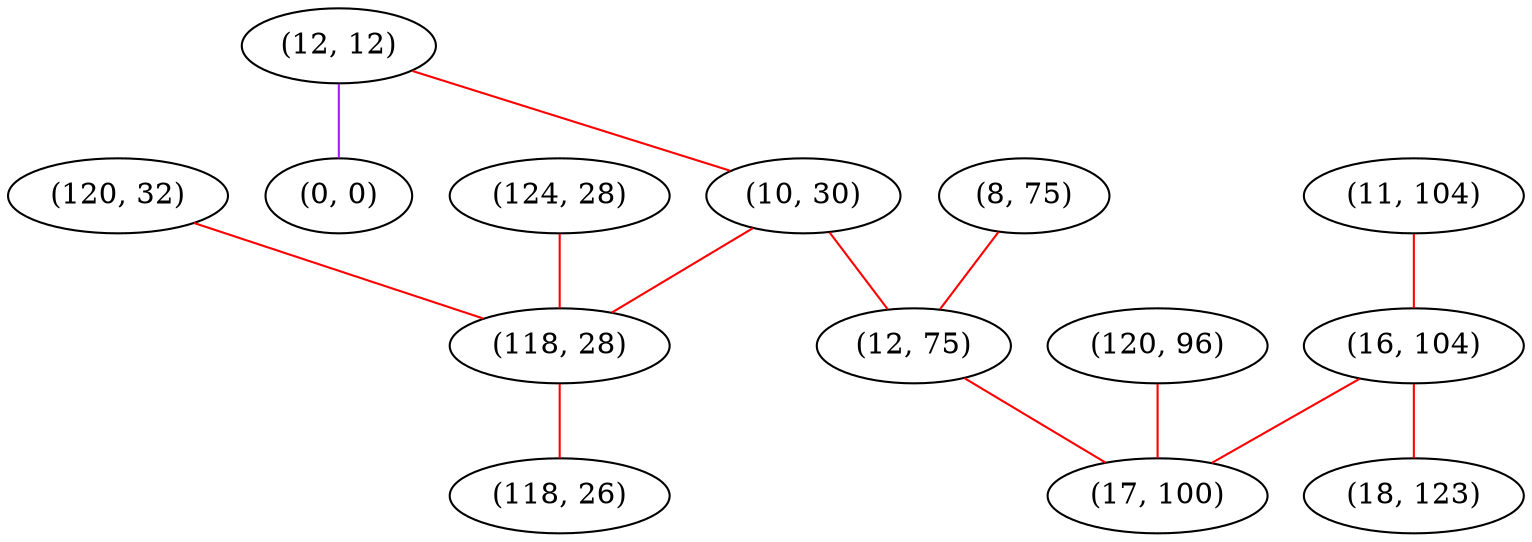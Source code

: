 graph "" {
"(12, 12)";
"(10, 30)";
"(120, 32)";
"(11, 104)";
"(8, 75)";
"(16, 104)";
"(18, 123)";
"(0, 0)";
"(12, 75)";
"(124, 28)";
"(118, 28)";
"(120, 96)";
"(17, 100)";
"(118, 26)";
"(12, 12)" -- "(10, 30)"  [color=red, key=0, weight=1];
"(12, 12)" -- "(0, 0)"  [color=purple, key=0, weight=4];
"(10, 30)" -- "(118, 28)"  [color=red, key=0, weight=1];
"(10, 30)" -- "(12, 75)"  [color=red, key=0, weight=1];
"(120, 32)" -- "(118, 28)"  [color=red, key=0, weight=1];
"(11, 104)" -- "(16, 104)"  [color=red, key=0, weight=1];
"(8, 75)" -- "(12, 75)"  [color=red, key=0, weight=1];
"(16, 104)" -- "(18, 123)"  [color=red, key=0, weight=1];
"(16, 104)" -- "(17, 100)"  [color=red, key=0, weight=1];
"(12, 75)" -- "(17, 100)"  [color=red, key=0, weight=1];
"(124, 28)" -- "(118, 28)"  [color=red, key=0, weight=1];
"(118, 28)" -- "(118, 26)"  [color=red, key=0, weight=1];
"(120, 96)" -- "(17, 100)"  [color=red, key=0, weight=1];
}
